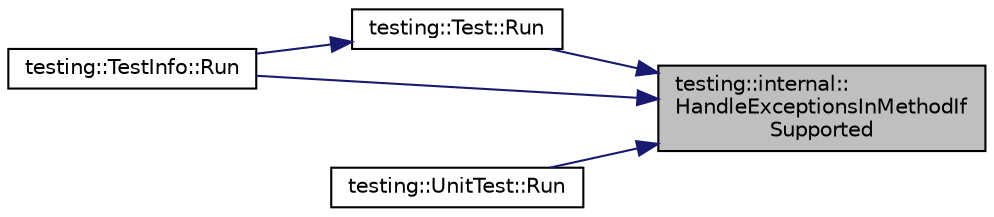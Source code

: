 digraph "testing::internal::HandleExceptionsInMethodIfSupported"
{
 // LATEX_PDF_SIZE
  bgcolor="transparent";
  edge [fontname="Helvetica",fontsize="10",labelfontname="Helvetica",labelfontsize="10"];
  node [fontname="Helvetica",fontsize="10",shape=record];
  rankdir="RL";
  Node1 [label="testing::internal::\lHandleExceptionsInMethodIf\lSupported",height=0.2,width=0.4,color="black", fillcolor="grey75", style="filled", fontcolor="black",tooltip=" "];
  Node1 -> Node2 [dir="back",color="midnightblue",fontsize="10",style="solid",fontname="Helvetica"];
  Node2 [label="testing::Test::Run",height=0.2,width=0.4,color="black",URL="$classtesting_1_1Test.html#ab70d07cb03d17ccb1aedc2be66eaccff",tooltip=" "];
  Node2 -> Node3 [dir="back",color="midnightblue",fontsize="10",style="solid",fontname="Helvetica"];
  Node3 [label="testing::TestInfo::Run",height=0.2,width=0.4,color="black",URL="$classtesting_1_1TestInfo.html#ade784915e9be3a01e3a6ef509b77d6c9",tooltip=" "];
  Node1 -> Node3 [dir="back",color="midnightblue",fontsize="10",style="solid",fontname="Helvetica"];
  Node1 -> Node4 [dir="back",color="midnightblue",fontsize="10",style="solid",fontname="Helvetica"];
  Node4 [label="testing::UnitTest::Run",height=0.2,width=0.4,color="black",URL="$classtesting_1_1UnitTest.html#a2febc800536b44500565f4c423f359d3",tooltip=" "];
}
